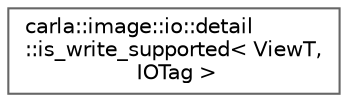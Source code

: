 digraph "类继承关系图"
{
 // INTERACTIVE_SVG=YES
 // LATEX_PDF_SIZE
  bgcolor="transparent";
  edge [fontname=Helvetica,fontsize=10,labelfontname=Helvetica,labelfontsize=10];
  node [fontname=Helvetica,fontsize=10,shape=box,height=0.2,width=0.4];
  rankdir="LR";
  Node0 [id="Node000000",label="carla::image::io::detail\l::is_write_supported\< ViewT,\l IOTag \>",height=0.2,width=0.4,color="grey40", fillcolor="white", style="filled",URL="$df/d39/structcarla_1_1image_1_1io_1_1detail_1_1is__write__supported.html",tooltip=" "];
}

